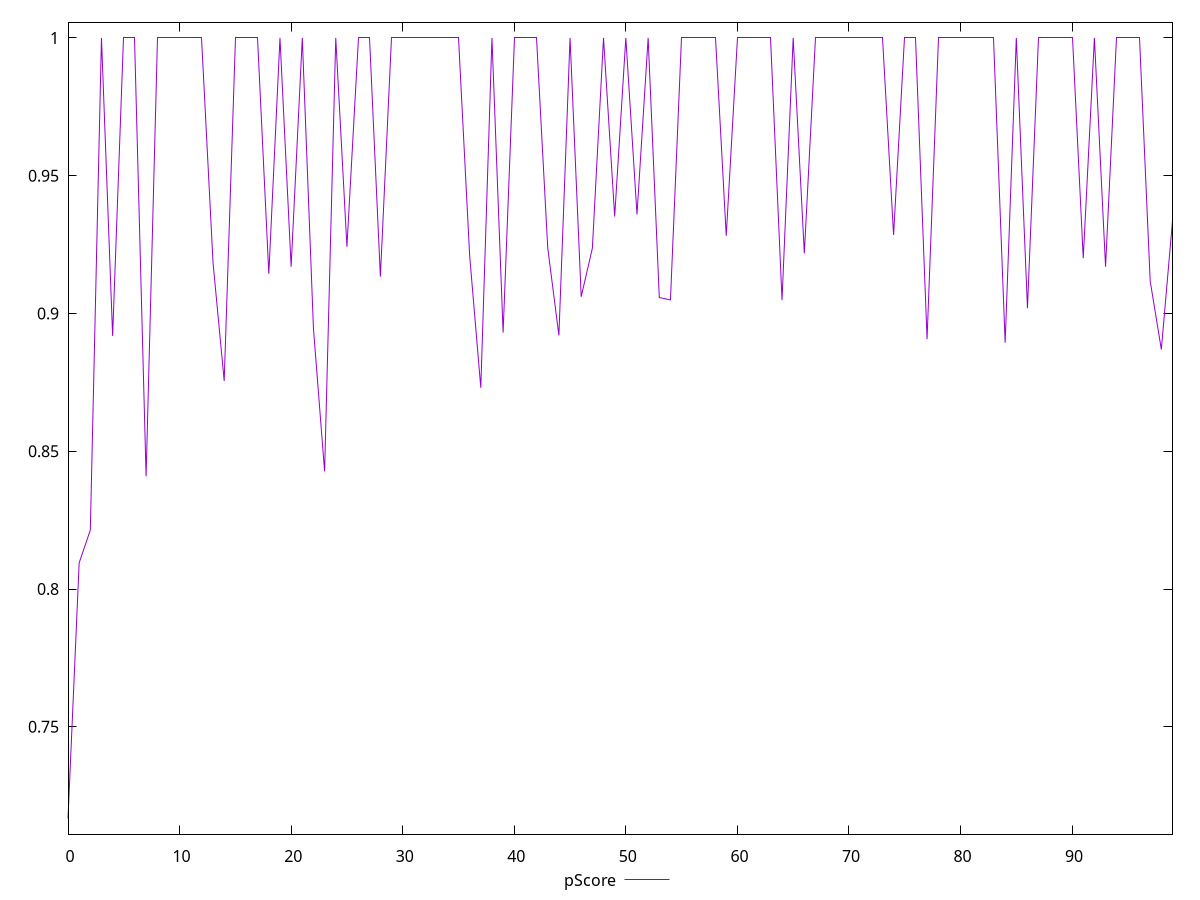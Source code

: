 reset

$pScore <<EOF
0 0.7167377777777778
1 0.8094908332824706
2 0.8214308329423269
3 1
4 0.8918724997838339
5 1
6 1
7 0.8408974997202555
8 1
9 1
10 1
11 1
12 1
13 0.9184083330631256
14 0.8755366667111715
15 1
16 1
17 1
18 0.9143924999237061
19 1
20 0.9169800003369649
21 1
22 0.8945666670799255
23 0.842678333123525
24 1
25 0.9242183335622152
26 1
27 1
28 0.9133608333269755
29 1
30 1
31 1
32 1
33 1
34 1
35 1
36 0.9210608335336049
37 0.8730683334668478
38 1
39 0.8930758333206177
40 1
41 1
42 1
43 0.9238233331839244
44 0.8920674999554952
45 1
46 0.9060941664377848
47 0.9236624995867411
48 1
49 0.9352050002415975
50 1
51 0.935907500187556
52 1
53 0.905784999926885
54 0.9049108334382375
55 1
56 1
57 1
58 1
59 0.9282016670703888
60 1
61 1
62 1
63 1
64 0.9048416662216187
65 1
66 0.9218274994691213
67 1
68 1
69 1
70 1
71 1
72 1
73 1
74 0.9285125001271566
75 1
76 1
77 0.8906999997297923
78 1
79 1
80 1
81 1
82 1
83 1
84 0.889417499701182
85 1
86 0.9019225001335144
87 1
88 1
89 1
90 1
91 0.9200716666380564
92 1
93 0.9169733333587646
94 1
95 1
96 1
97 0.9117833332220713
98 0.8869433335463206
99 0.9335808332761129
EOF

set key outside below
set xrange [0:99]
set yrange [0.7110725333333333:1.0056652444444445]
set trange [0.7110725333333333:1.0056652444444445]
set terminal svg size 640, 500 enhanced background rgb 'white'
set output "report_00017_2021-02-10T15-08-03.406Z/uses-rel-preconnect/samples/pages+cached+noadtech+nomedia+nocss/pScore/values.svg"

plot $pScore title "pScore" with line

reset
